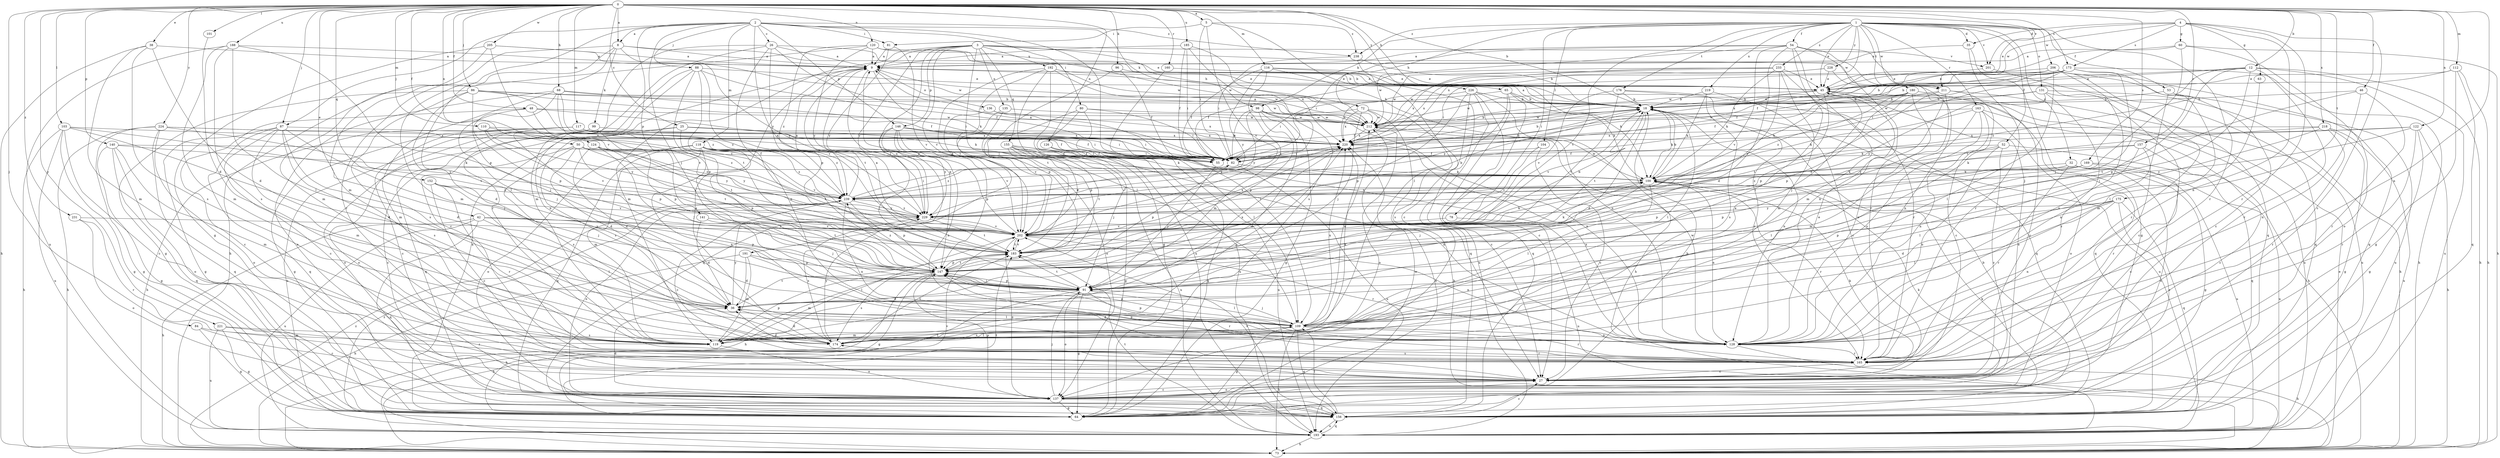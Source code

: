strict digraph  {
0;
1;
2;
3;
4;
5;
8;
9;
12;
18;
25;
26;
27;
32;
35;
36;
38;
42;
45;
46;
48;
50;
52;
53;
54;
55;
60;
63;
64;
65;
68;
72;
73;
78;
80;
81;
82;
84;
86;
87;
88;
91;
96;
98;
99;
100;
101;
103;
104;
109;
110;
112;
116;
117;
118;
119;
120;
122;
124;
126;
128;
131;
135;
136;
137;
140;
141;
146;
147;
152;
155;
156;
157;
160;
163;
165;
169;
173;
174;
175;
176;
180;
183;
185;
188;
191;
192;
193;
201;
202;
205;
206;
211;
212;
218;
219;
220;
221;
224;
226;
228;
229;
231;
233;
238;
239;
0 -> 5  [label=a];
0 -> 8  [label=a];
0 -> 12  [label=b];
0 -> 18  [label=b];
0 -> 25  [label=c];
0 -> 38  [label=e];
0 -> 42  [label=e];
0 -> 46  [label=f];
0 -> 48  [label=f];
0 -> 50  [label=f];
0 -> 65  [label=h];
0 -> 68  [label=h];
0 -> 84  [label=j];
0 -> 86  [label=j];
0 -> 87  [label=j];
0 -> 96  [label=k];
0 -> 101  [label=l];
0 -> 103  [label=l];
0 -> 110  [label=m];
0 -> 112  [label=m];
0 -> 116  [label=m];
0 -> 117  [label=m];
0 -> 120  [label=n];
0 -> 122  [label=n];
0 -> 124  [label=n];
0 -> 126  [label=n];
0 -> 128  [label=n];
0 -> 140  [label=p];
0 -> 152  [label=q];
0 -> 157  [label=r];
0 -> 160  [label=r];
0 -> 169  [label=s];
0 -> 173  [label=s];
0 -> 175  [label=t];
0 -> 185  [label=u];
0 -> 188  [label=u];
0 -> 201  [label=v];
0 -> 205  [label=w];
0 -> 218  [label=x];
0 -> 221  [label=y];
0 -> 224  [label=y];
0 -> 226  [label=y];
0 -> 231  [label=z];
1 -> 32  [label=d];
1 -> 35  [label=d];
1 -> 45  [label=e];
1 -> 52  [label=f];
1 -> 53  [label=f];
1 -> 54  [label=f];
1 -> 72  [label=h];
1 -> 78  [label=i];
1 -> 98  [label=k];
1 -> 104  [label=l];
1 -> 131  [label=o];
1 -> 163  [label=r];
1 -> 165  [label=r];
1 -> 176  [label=t];
1 -> 180  [label=t];
1 -> 183  [label=t];
1 -> 201  [label=v];
1 -> 206  [label=w];
1 -> 211  [label=w];
1 -> 219  [label=x];
1 -> 220  [label=x];
1 -> 228  [label=y];
1 -> 233  [label=z];
1 -> 238  [label=z];
2 -> 8  [label=a];
2 -> 26  [label=c];
2 -> 80  [label=i];
2 -> 81  [label=i];
2 -> 87  [label=j];
2 -> 88  [label=j];
2 -> 91  [label=j];
2 -> 98  [label=k];
2 -> 118  [label=m];
2 -> 119  [label=m];
2 -> 128  [label=n];
2 -> 141  [label=p];
2 -> 146  [label=p];
2 -> 229  [label=y];
2 -> 238  [label=z];
3 -> 9  [label=a];
3 -> 72  [label=h];
3 -> 109  [label=l];
3 -> 119  [label=m];
3 -> 135  [label=o];
3 -> 146  [label=p];
3 -> 155  [label=q];
3 -> 191  [label=u];
3 -> 192  [label=u];
3 -> 201  [label=v];
3 -> 202  [label=v];
3 -> 211  [label=w];
3 -> 229  [label=y];
4 -> 27  [label=c];
4 -> 35  [label=d];
4 -> 45  [label=e];
4 -> 60  [label=g];
4 -> 63  [label=g];
4 -> 128  [label=n];
4 -> 165  [label=r];
4 -> 173  [label=s];
4 -> 211  [label=w];
5 -> 81  [label=i];
5 -> 82  [label=i];
5 -> 109  [label=l];
5 -> 202  [label=v];
5 -> 238  [label=z];
8 -> 9  [label=a];
8 -> 73  [label=h];
8 -> 99  [label=k];
8 -> 119  [label=m];
8 -> 165  [label=r];
8 -> 212  [label=w];
8 -> 229  [label=y];
9 -> 45  [label=e];
9 -> 100  [label=k];
9 -> 136  [label=o];
9 -> 147  [label=p];
9 -> 183  [label=t];
12 -> 18  [label=b];
12 -> 45  [label=e];
12 -> 73  [label=h];
12 -> 91  [label=j];
12 -> 147  [label=p];
12 -> 165  [label=r];
12 -> 193  [label=u];
12 -> 239  [label=z];
18 -> 9  [label=a];
18 -> 36  [label=d];
18 -> 55  [label=f];
18 -> 100  [label=k];
18 -> 109  [label=l];
18 -> 128  [label=n];
18 -> 183  [label=t];
18 -> 193  [label=u];
18 -> 202  [label=v];
18 -> 212  [label=w];
25 -> 55  [label=f];
25 -> 137  [label=o];
25 -> 174  [label=s];
25 -> 183  [label=t];
25 -> 220  [label=x];
26 -> 9  [label=a];
26 -> 18  [label=b];
26 -> 82  [label=i];
26 -> 119  [label=m];
26 -> 128  [label=n];
26 -> 147  [label=p];
26 -> 165  [label=r];
27 -> 100  [label=k];
27 -> 137  [label=o];
32 -> 64  [label=g];
32 -> 100  [label=k];
32 -> 137  [label=o];
32 -> 147  [label=p];
32 -> 165  [label=r];
32 -> 193  [label=u];
35 -> 9  [label=a];
35 -> 64  [label=g];
35 -> 165  [label=r];
36 -> 109  [label=l];
36 -> 183  [label=t];
36 -> 229  [label=y];
38 -> 9  [label=a];
38 -> 36  [label=d];
38 -> 73  [label=h];
38 -> 119  [label=m];
38 -> 174  [label=s];
42 -> 73  [label=h];
42 -> 109  [label=l];
42 -> 147  [label=p];
42 -> 156  [label=q];
42 -> 183  [label=t];
42 -> 193  [label=u];
42 -> 202  [label=v];
45 -> 18  [label=b];
45 -> 137  [label=o];
45 -> 156  [label=q];
45 -> 183  [label=t];
45 -> 193  [label=u];
45 -> 212  [label=w];
46 -> 18  [label=b];
46 -> 128  [label=n];
46 -> 165  [label=r];
46 -> 183  [label=t];
48 -> 27  [label=c];
48 -> 91  [label=j];
48 -> 100  [label=k];
48 -> 212  [label=w];
48 -> 239  [label=z];
50 -> 27  [label=c];
50 -> 36  [label=d];
50 -> 55  [label=f];
50 -> 82  [label=i];
50 -> 174  [label=s];
50 -> 202  [label=v];
50 -> 229  [label=y];
50 -> 239  [label=z];
52 -> 27  [label=c];
52 -> 55  [label=f];
52 -> 109  [label=l];
52 -> 128  [label=n];
52 -> 156  [label=q];
52 -> 239  [label=z];
53 -> 18  [label=b];
53 -> 128  [label=n];
53 -> 193  [label=u];
54 -> 9  [label=a];
54 -> 36  [label=d];
54 -> 82  [label=i];
54 -> 109  [label=l];
54 -> 119  [label=m];
54 -> 128  [label=n];
54 -> 156  [label=q];
54 -> 165  [label=r];
54 -> 202  [label=v];
54 -> 212  [label=w];
55 -> 9  [label=a];
55 -> 18  [label=b];
55 -> 91  [label=j];
60 -> 9  [label=a];
60 -> 55  [label=f];
60 -> 73  [label=h];
60 -> 91  [label=j];
60 -> 137  [label=o];
63 -> 109  [label=l];
64 -> 9  [label=a];
64 -> 100  [label=k];
64 -> 183  [label=t];
64 -> 202  [label=v];
64 -> 212  [label=w];
64 -> 220  [label=x];
65 -> 18  [label=b];
65 -> 100  [label=k];
65 -> 156  [label=q];
65 -> 193  [label=u];
65 -> 220  [label=x];
65 -> 229  [label=y];
68 -> 18  [label=b];
68 -> 82  [label=i];
68 -> 119  [label=m];
68 -> 137  [label=o];
68 -> 147  [label=p];
68 -> 202  [label=v];
68 -> 239  [label=z];
72 -> 27  [label=c];
72 -> 73  [label=h];
72 -> 91  [label=j];
72 -> 212  [label=w];
72 -> 220  [label=x];
72 -> 239  [label=z];
73 -> 45  [label=e];
73 -> 239  [label=z];
78 -> 193  [label=u];
78 -> 202  [label=v];
80 -> 82  [label=i];
80 -> 109  [label=l];
80 -> 147  [label=p];
80 -> 193  [label=u];
80 -> 212  [label=w];
81 -> 9  [label=a];
81 -> 202  [label=v];
81 -> 229  [label=y];
82 -> 100  [label=k];
82 -> 147  [label=p];
82 -> 193  [label=u];
82 -> 239  [label=z];
84 -> 27  [label=c];
84 -> 64  [label=g];
84 -> 119  [label=m];
86 -> 18  [label=b];
86 -> 36  [label=d];
86 -> 55  [label=f];
86 -> 64  [label=g];
86 -> 91  [label=j];
86 -> 174  [label=s];
86 -> 212  [label=w];
86 -> 239  [label=z];
87 -> 27  [label=c];
87 -> 36  [label=d];
87 -> 64  [label=g];
87 -> 91  [label=j];
87 -> 119  [label=m];
87 -> 156  [label=q];
87 -> 174  [label=s];
87 -> 220  [label=x];
88 -> 27  [label=c];
88 -> 45  [label=e];
88 -> 55  [label=f];
88 -> 128  [label=n];
88 -> 147  [label=p];
88 -> 183  [label=t];
88 -> 202  [label=v];
91 -> 36  [label=d];
91 -> 64  [label=g];
91 -> 73  [label=h];
91 -> 109  [label=l];
91 -> 137  [label=o];
91 -> 147  [label=p];
91 -> 165  [label=r];
91 -> 183  [label=t];
91 -> 220  [label=x];
96 -> 45  [label=e];
96 -> 55  [label=f];
96 -> 183  [label=t];
98 -> 64  [label=g];
98 -> 82  [label=i];
98 -> 119  [label=m];
98 -> 128  [label=n];
98 -> 147  [label=p];
98 -> 212  [label=w];
98 -> 229  [label=y];
99 -> 137  [label=o];
99 -> 147  [label=p];
99 -> 156  [label=q];
99 -> 193  [label=u];
99 -> 220  [label=x];
100 -> 18  [label=b];
100 -> 91  [label=j];
100 -> 109  [label=l];
100 -> 128  [label=n];
100 -> 165  [label=r];
100 -> 212  [label=w];
100 -> 239  [label=z];
101 -> 36  [label=d];
103 -> 27  [label=c];
103 -> 36  [label=d];
103 -> 64  [label=g];
103 -> 73  [label=h];
103 -> 193  [label=u];
103 -> 202  [label=v];
103 -> 220  [label=x];
104 -> 27  [label=c];
104 -> 55  [label=f];
104 -> 202  [label=v];
109 -> 36  [label=d];
109 -> 45  [label=e];
109 -> 64  [label=g];
109 -> 73  [label=h];
109 -> 91  [label=j];
109 -> 119  [label=m];
109 -> 128  [label=n];
109 -> 147  [label=p];
109 -> 156  [label=q];
109 -> 165  [label=r];
109 -> 174  [label=s];
109 -> 212  [label=w];
109 -> 220  [label=x];
110 -> 202  [label=v];
110 -> 220  [label=x];
110 -> 229  [label=y];
110 -> 239  [label=z];
112 -> 45  [label=e];
112 -> 64  [label=g];
112 -> 73  [label=h];
112 -> 82  [label=i];
112 -> 156  [label=q];
116 -> 45  [label=e];
116 -> 55  [label=f];
116 -> 100  [label=k];
116 -> 119  [label=m];
116 -> 128  [label=n];
116 -> 229  [label=y];
117 -> 27  [label=c];
117 -> 64  [label=g];
117 -> 73  [label=h];
117 -> 82  [label=i];
117 -> 100  [label=k];
117 -> 147  [label=p];
117 -> 220  [label=x];
117 -> 239  [label=z];
118 -> 55  [label=f];
118 -> 82  [label=i];
118 -> 119  [label=m];
118 -> 128  [label=n];
118 -> 137  [label=o];
118 -> 147  [label=p];
118 -> 156  [label=q];
118 -> 183  [label=t];
118 -> 202  [label=v];
118 -> 239  [label=z];
119 -> 109  [label=l];
119 -> 137  [label=o];
119 -> 147  [label=p];
119 -> 220  [label=x];
120 -> 9  [label=a];
120 -> 18  [label=b];
120 -> 45  [label=e];
120 -> 109  [label=l];
120 -> 212  [label=w];
120 -> 229  [label=y];
120 -> 239  [label=z];
122 -> 64  [label=g];
122 -> 73  [label=h];
122 -> 100  [label=k];
122 -> 165  [label=r];
122 -> 220  [label=x];
122 -> 229  [label=y];
124 -> 36  [label=d];
124 -> 82  [label=i];
124 -> 91  [label=j];
124 -> 183  [label=t];
124 -> 229  [label=y];
126 -> 55  [label=f];
126 -> 64  [label=g];
126 -> 193  [label=u];
128 -> 45  [label=e];
128 -> 73  [label=h];
128 -> 147  [label=p];
128 -> 165  [label=r];
128 -> 212  [label=w];
128 -> 220  [label=x];
131 -> 18  [label=b];
131 -> 27  [label=c];
131 -> 73  [label=h];
131 -> 165  [label=r];
131 -> 212  [label=w];
131 -> 229  [label=y];
135 -> 137  [label=o];
135 -> 202  [label=v];
135 -> 212  [label=w];
136 -> 156  [label=q];
136 -> 212  [label=w];
136 -> 220  [label=x];
137 -> 18  [label=b];
137 -> 27  [label=c];
137 -> 36  [label=d];
137 -> 64  [label=g];
137 -> 91  [label=j];
137 -> 100  [label=k];
137 -> 147  [label=p];
137 -> 156  [label=q];
140 -> 64  [label=g];
140 -> 82  [label=i];
140 -> 100  [label=k];
140 -> 119  [label=m];
140 -> 137  [label=o];
140 -> 156  [label=q];
141 -> 36  [label=d];
141 -> 91  [label=j];
141 -> 202  [label=v];
146 -> 55  [label=f];
146 -> 82  [label=i];
146 -> 91  [label=j];
146 -> 128  [label=n];
146 -> 147  [label=p];
146 -> 202  [label=v];
146 -> 220  [label=x];
146 -> 229  [label=y];
147 -> 64  [label=g];
147 -> 73  [label=h];
147 -> 91  [label=j];
147 -> 119  [label=m];
147 -> 174  [label=s];
147 -> 183  [label=t];
147 -> 239  [label=z];
152 -> 27  [label=c];
152 -> 91  [label=j];
152 -> 165  [label=r];
152 -> 202  [label=v];
152 -> 239  [label=z];
155 -> 55  [label=f];
155 -> 64  [label=g];
155 -> 91  [label=j];
155 -> 100  [label=k];
155 -> 128  [label=n];
155 -> 183  [label=t];
155 -> 193  [label=u];
155 -> 202  [label=v];
156 -> 18  [label=b];
156 -> 27  [label=c];
156 -> 109  [label=l];
156 -> 193  [label=u];
156 -> 202  [label=v];
157 -> 27  [label=c];
157 -> 82  [label=i];
157 -> 100  [label=k];
157 -> 109  [label=l];
157 -> 165  [label=r];
160 -> 45  [label=e];
160 -> 109  [label=l];
163 -> 73  [label=h];
163 -> 100  [label=k];
163 -> 119  [label=m];
163 -> 128  [label=n];
163 -> 137  [label=o];
163 -> 174  [label=s];
163 -> 212  [label=w];
165 -> 27  [label=c];
165 -> 36  [label=d];
165 -> 147  [label=p];
165 -> 174  [label=s];
169 -> 27  [label=c];
169 -> 100  [label=k];
169 -> 147  [label=p];
169 -> 193  [label=u];
169 -> 239  [label=z];
173 -> 18  [label=b];
173 -> 45  [label=e];
173 -> 55  [label=f];
173 -> 73  [label=h];
173 -> 82  [label=i];
173 -> 91  [label=j];
173 -> 119  [label=m];
173 -> 212  [label=w];
173 -> 220  [label=x];
174 -> 9  [label=a];
174 -> 36  [label=d];
174 -> 109  [label=l];
174 -> 165  [label=r];
174 -> 183  [label=t];
174 -> 220  [label=x];
174 -> 229  [label=y];
175 -> 27  [label=c];
175 -> 36  [label=d];
175 -> 109  [label=l];
175 -> 128  [label=n];
175 -> 147  [label=p];
175 -> 156  [label=q];
175 -> 229  [label=y];
176 -> 18  [label=b];
176 -> 156  [label=q];
176 -> 165  [label=r];
176 -> 183  [label=t];
176 -> 202  [label=v];
180 -> 18  [label=b];
180 -> 27  [label=c];
180 -> 55  [label=f];
180 -> 100  [label=k];
180 -> 128  [label=n];
180 -> 147  [label=p];
180 -> 239  [label=z];
183 -> 9  [label=a];
183 -> 100  [label=k];
183 -> 147  [label=p];
183 -> 202  [label=v];
185 -> 9  [label=a];
185 -> 55  [label=f];
185 -> 82  [label=i];
185 -> 174  [label=s];
185 -> 220  [label=x];
188 -> 9  [label=a];
188 -> 109  [label=l];
188 -> 119  [label=m];
188 -> 147  [label=p];
188 -> 174  [label=s];
188 -> 193  [label=u];
191 -> 36  [label=d];
191 -> 73  [label=h];
191 -> 109  [label=l];
191 -> 119  [label=m];
191 -> 147  [label=p];
192 -> 45  [label=e];
192 -> 64  [label=g];
192 -> 147  [label=p];
192 -> 193  [label=u];
192 -> 202  [label=v];
192 -> 212  [label=w];
193 -> 73  [label=h];
193 -> 156  [label=q];
193 -> 183  [label=t];
193 -> 239  [label=z];
201 -> 82  [label=i];
201 -> 156  [label=q];
202 -> 9  [label=a];
202 -> 18  [label=b];
202 -> 73  [label=h];
202 -> 100  [label=k];
202 -> 128  [label=n];
202 -> 137  [label=o];
202 -> 165  [label=r];
202 -> 183  [label=t];
202 -> 220  [label=x];
205 -> 9  [label=a];
205 -> 64  [label=g];
205 -> 119  [label=m];
205 -> 202  [label=v];
205 -> 212  [label=w];
206 -> 27  [label=c];
206 -> 45  [label=e];
206 -> 109  [label=l];
206 -> 128  [label=n];
206 -> 156  [label=q];
206 -> 165  [label=r];
206 -> 212  [label=w];
206 -> 220  [label=x];
211 -> 18  [label=b];
211 -> 27  [label=c];
211 -> 91  [label=j];
211 -> 147  [label=p];
211 -> 193  [label=u];
212 -> 9  [label=a];
212 -> 18  [label=b];
212 -> 137  [label=o];
212 -> 220  [label=x];
218 -> 64  [label=g];
218 -> 91  [label=j];
218 -> 165  [label=r];
218 -> 193  [label=u];
218 -> 220  [label=x];
218 -> 229  [label=y];
219 -> 18  [label=b];
219 -> 27  [label=c];
219 -> 100  [label=k];
219 -> 174  [label=s];
220 -> 18  [label=b];
220 -> 82  [label=i];
221 -> 64  [label=g];
221 -> 165  [label=r];
221 -> 174  [label=s];
221 -> 193  [label=u];
224 -> 64  [label=g];
224 -> 73  [label=h];
224 -> 82  [label=i];
224 -> 137  [label=o];
224 -> 156  [label=q];
224 -> 220  [label=x];
224 -> 229  [label=y];
226 -> 18  [label=b];
226 -> 27  [label=c];
226 -> 73  [label=h];
226 -> 82  [label=i];
226 -> 147  [label=p];
226 -> 156  [label=q];
226 -> 174  [label=s];
228 -> 45  [label=e];
228 -> 128  [label=n];
228 -> 212  [label=w];
228 -> 220  [label=x];
229 -> 18  [label=b];
229 -> 174  [label=s];
229 -> 183  [label=t];
229 -> 202  [label=v];
229 -> 239  [label=z];
231 -> 137  [label=o];
231 -> 165  [label=r];
231 -> 202  [label=v];
233 -> 45  [label=e];
233 -> 55  [label=f];
233 -> 100  [label=k];
233 -> 119  [label=m];
233 -> 165  [label=r];
233 -> 202  [label=v];
233 -> 212  [label=w];
233 -> 220  [label=x];
238 -> 18  [label=b];
238 -> 27  [label=c];
238 -> 82  [label=i];
239 -> 9  [label=a];
239 -> 27  [label=c];
239 -> 82  [label=i];
239 -> 128  [label=n];
239 -> 137  [label=o];
239 -> 147  [label=p];
239 -> 220  [label=x];
239 -> 229  [label=y];
}
